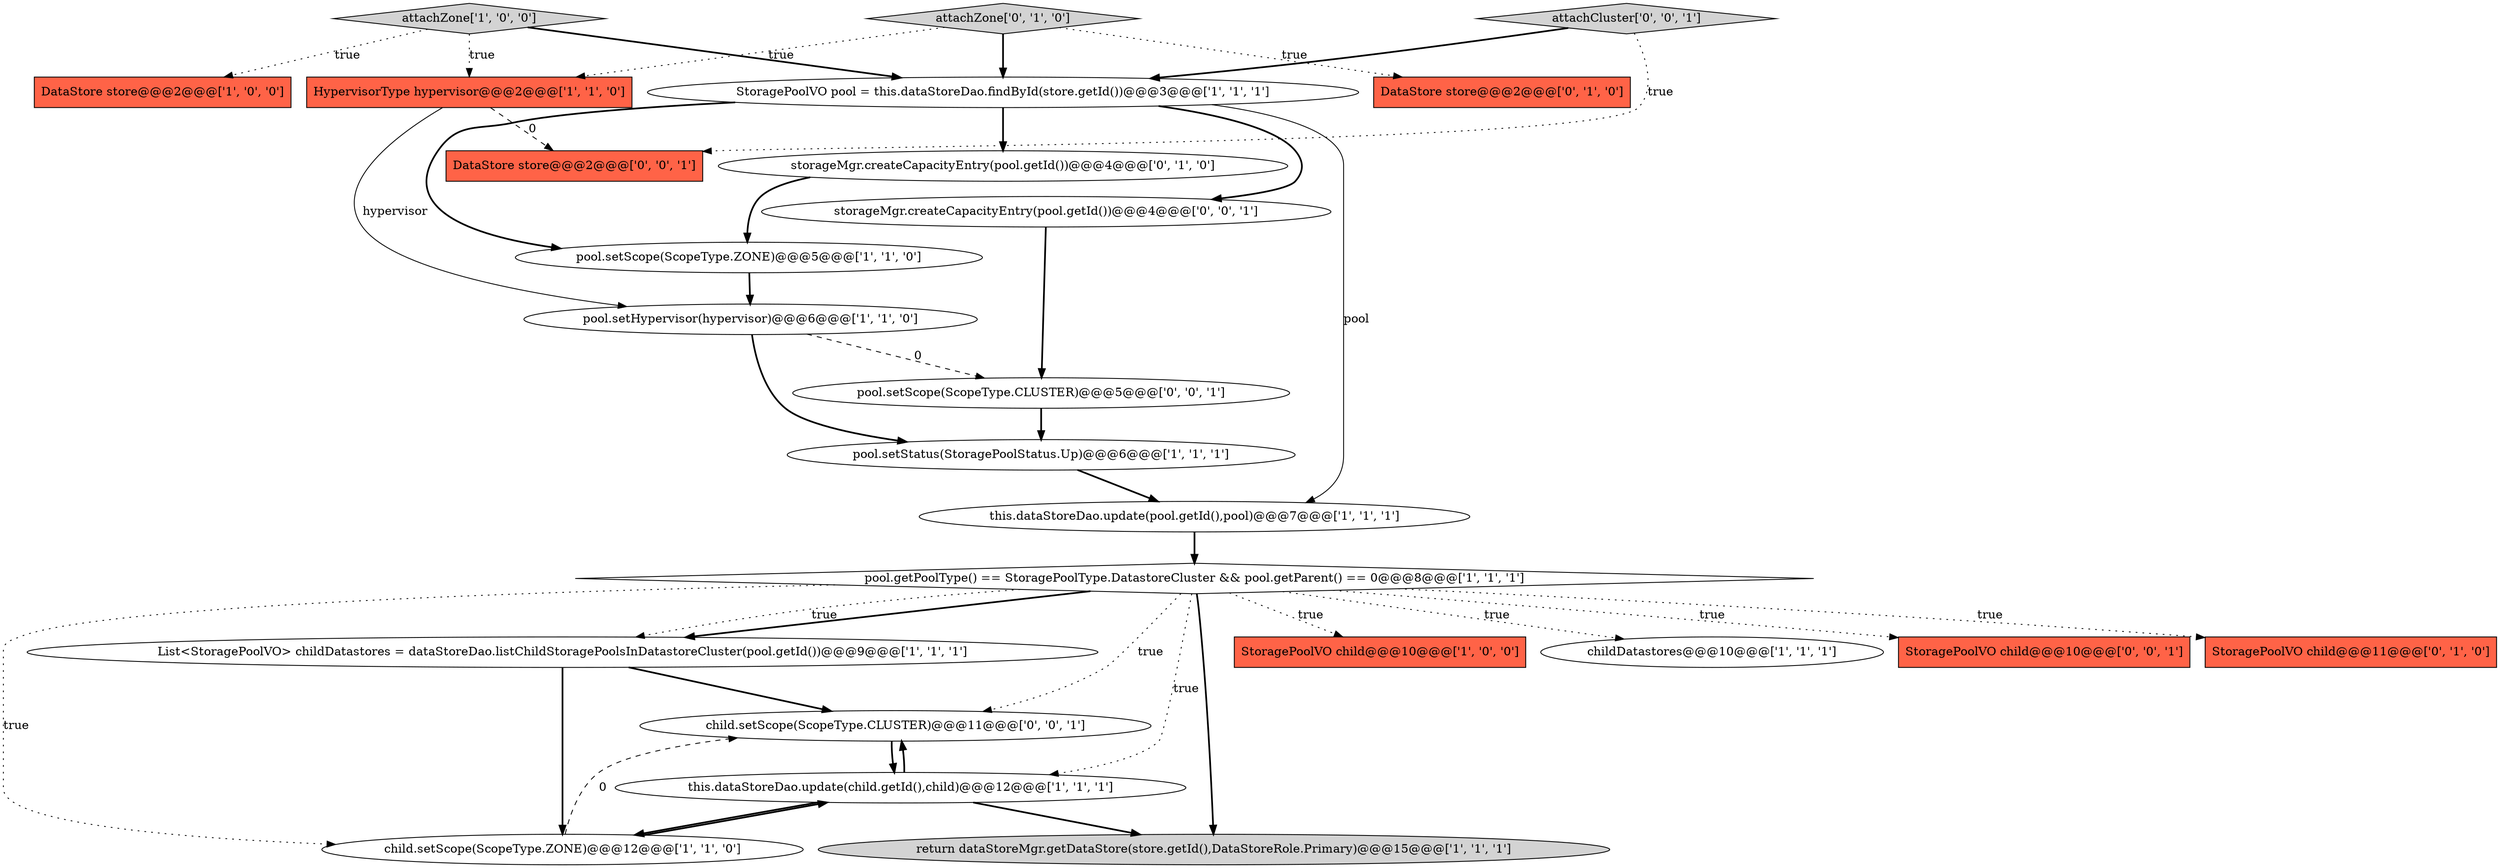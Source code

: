 digraph {
6 [style = filled, label = "attachZone['1', '0', '0']", fillcolor = lightgray, shape = diamond image = "AAA0AAABBB1BBB"];
16 [style = filled, label = "attachZone['0', '1', '0']", fillcolor = lightgray, shape = diamond image = "AAA0AAABBB2BBB"];
7 [style = filled, label = "List<StoragePoolVO> childDatastores = dataStoreDao.listChildStoragePoolsInDatastoreCluster(pool.getId())@@@9@@@['1', '1', '1']", fillcolor = white, shape = ellipse image = "AAA0AAABBB1BBB"];
5 [style = filled, label = "this.dataStoreDao.update(child.getId(),child)@@@12@@@['1', '1', '1']", fillcolor = white, shape = ellipse image = "AAA0AAABBB1BBB"];
22 [style = filled, label = "storageMgr.createCapacityEntry(pool.getId())@@@4@@@['0', '0', '1']", fillcolor = white, shape = ellipse image = "AAA0AAABBB3BBB"];
9 [style = filled, label = "return dataStoreMgr.getDataStore(store.getId(),DataStoreRole.Primary)@@@15@@@['1', '1', '1']", fillcolor = lightgray, shape = ellipse image = "AAA0AAABBB1BBB"];
8 [style = filled, label = "pool.setScope(ScopeType.ZONE)@@@5@@@['1', '1', '0']", fillcolor = white, shape = ellipse image = "AAA0AAABBB1BBB"];
19 [style = filled, label = "child.setScope(ScopeType.CLUSTER)@@@11@@@['0', '0', '1']", fillcolor = white, shape = ellipse image = "AAA0AAABBB3BBB"];
17 [style = filled, label = "storageMgr.createCapacityEntry(pool.getId())@@@4@@@['0', '1', '0']", fillcolor = white, shape = ellipse image = "AAA1AAABBB2BBB"];
1 [style = filled, label = "DataStore store@@@2@@@['1', '0', '0']", fillcolor = tomato, shape = box image = "AAA0AAABBB1BBB"];
3 [style = filled, label = "StoragePoolVO child@@@10@@@['1', '0', '0']", fillcolor = tomato, shape = box image = "AAA0AAABBB1BBB"];
20 [style = filled, label = "attachCluster['0', '0', '1']", fillcolor = lightgray, shape = diamond image = "AAA0AAABBB3BBB"];
15 [style = filled, label = "DataStore store@@@2@@@['0', '1', '0']", fillcolor = tomato, shape = box image = "AAA0AAABBB2BBB"];
12 [style = filled, label = "StoragePoolVO pool = this.dataStoreDao.findById(store.getId())@@@3@@@['1', '1', '1']", fillcolor = white, shape = ellipse image = "AAA0AAABBB1BBB"];
23 [style = filled, label = "pool.setScope(ScopeType.CLUSTER)@@@5@@@['0', '0', '1']", fillcolor = white, shape = ellipse image = "AAA0AAABBB3BBB"];
10 [style = filled, label = "pool.setHypervisor(hypervisor)@@@6@@@['1', '1', '0']", fillcolor = white, shape = ellipse image = "AAA0AAABBB1BBB"];
11 [style = filled, label = "HypervisorType hypervisor@@@2@@@['1', '1', '0']", fillcolor = tomato, shape = box image = "AAA0AAABBB1BBB"];
14 [style = filled, label = "child.setScope(ScopeType.ZONE)@@@12@@@['1', '1', '0']", fillcolor = white, shape = ellipse image = "AAA0AAABBB1BBB"];
13 [style = filled, label = "childDatastores@@@10@@@['1', '1', '1']", fillcolor = white, shape = ellipse image = "AAA0AAABBB1BBB"];
21 [style = filled, label = "StoragePoolVO child@@@10@@@['0', '0', '1']", fillcolor = tomato, shape = box image = "AAA0AAABBB3BBB"];
24 [style = filled, label = "DataStore store@@@2@@@['0', '0', '1']", fillcolor = tomato, shape = box image = "AAA0AAABBB3BBB"];
2 [style = filled, label = "pool.getPoolType() == StoragePoolType.DatastoreCluster && pool.getParent() == 0@@@8@@@['1', '1', '1']", fillcolor = white, shape = diamond image = "AAA0AAABBB1BBB"];
4 [style = filled, label = "pool.setStatus(StoragePoolStatus.Up)@@@6@@@['1', '1', '1']", fillcolor = white, shape = ellipse image = "AAA0AAABBB1BBB"];
0 [style = filled, label = "this.dataStoreDao.update(pool.getId(),pool)@@@7@@@['1', '1', '1']", fillcolor = white, shape = ellipse image = "AAA0AAABBB1BBB"];
18 [style = filled, label = "StoragePoolVO child@@@11@@@['0', '1', '0']", fillcolor = tomato, shape = box image = "AAA0AAABBB2BBB"];
14->5 [style = bold, label=""];
5->14 [style = bold, label=""];
5->19 [style = bold, label=""];
6->11 [style = dotted, label="true"];
2->3 [style = dotted, label="true"];
19->5 [style = bold, label=""];
2->7 [style = bold, label=""];
2->5 [style = dotted, label="true"];
6->1 [style = dotted, label="true"];
12->0 [style = solid, label="pool"];
11->10 [style = solid, label="hypervisor"];
5->9 [style = bold, label=""];
20->24 [style = dotted, label="true"];
2->14 [style = dotted, label="true"];
16->15 [style = dotted, label="true"];
2->21 [style = dotted, label="true"];
12->22 [style = bold, label=""];
7->14 [style = bold, label=""];
16->12 [style = bold, label=""];
2->9 [style = bold, label=""];
12->17 [style = bold, label=""];
14->19 [style = dashed, label="0"];
10->4 [style = bold, label=""];
2->18 [style = dotted, label="true"];
2->13 [style = dotted, label="true"];
6->12 [style = bold, label=""];
17->8 [style = bold, label=""];
16->11 [style = dotted, label="true"];
22->23 [style = bold, label=""];
0->2 [style = bold, label=""];
7->19 [style = bold, label=""];
10->23 [style = dashed, label="0"];
23->4 [style = bold, label=""];
12->8 [style = bold, label=""];
2->19 [style = dotted, label="true"];
20->12 [style = bold, label=""];
8->10 [style = bold, label=""];
4->0 [style = bold, label=""];
11->24 [style = dashed, label="0"];
2->7 [style = dotted, label="true"];
}
